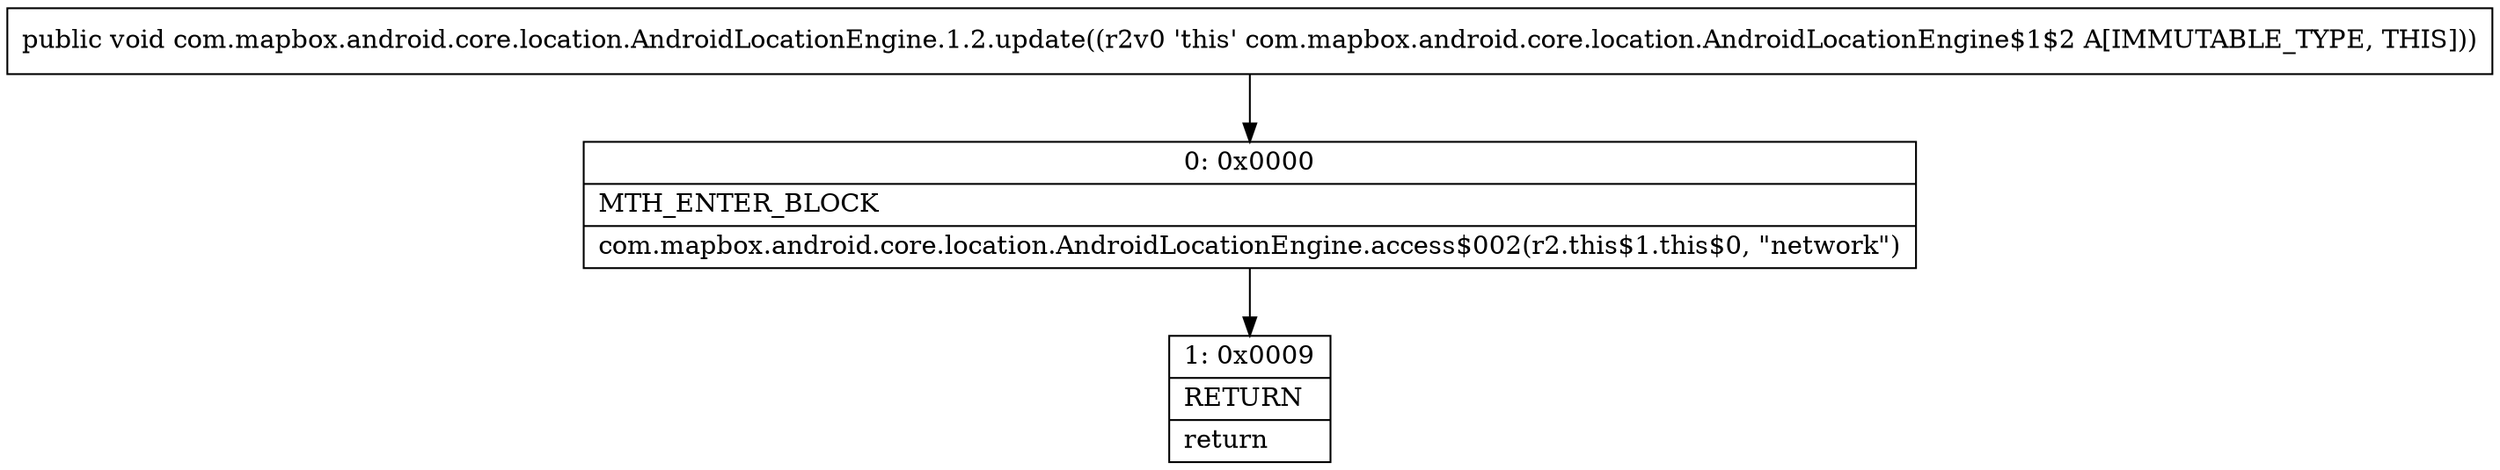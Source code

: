 digraph "CFG forcom.mapbox.android.core.location.AndroidLocationEngine.1.2.update()V" {
Node_0 [shape=record,label="{0\:\ 0x0000|MTH_ENTER_BLOCK\l|com.mapbox.android.core.location.AndroidLocationEngine.access$002(r2.this$1.this$0, \"network\")\l}"];
Node_1 [shape=record,label="{1\:\ 0x0009|RETURN\l|return\l}"];
MethodNode[shape=record,label="{public void com.mapbox.android.core.location.AndroidLocationEngine.1.2.update((r2v0 'this' com.mapbox.android.core.location.AndroidLocationEngine$1$2 A[IMMUTABLE_TYPE, THIS])) }"];
MethodNode -> Node_0;
Node_0 -> Node_1;
}

